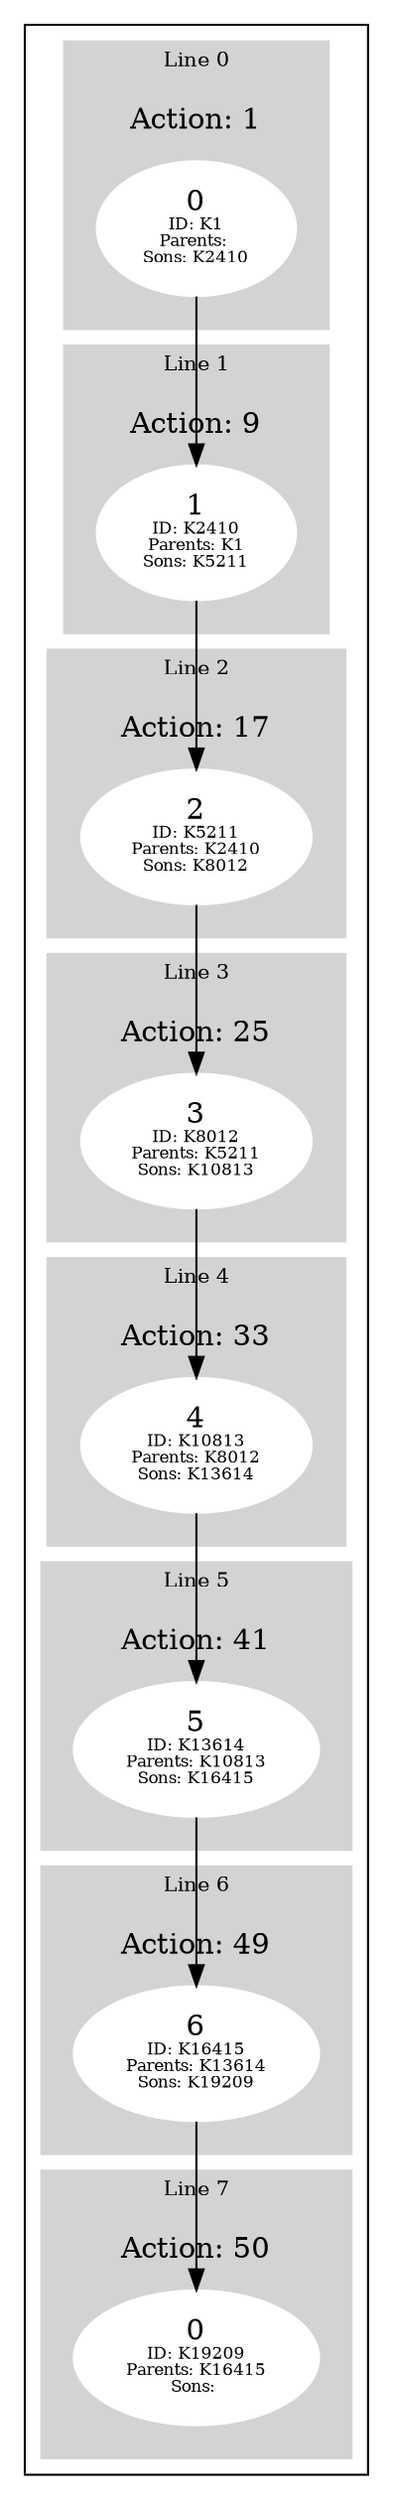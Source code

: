 digraph G {
subgraph cluster_info {
        subgraph cluster_0 {
        style=filled;
        color=lightgrey;
        node [style=filled,color=white];
        subgraph cluster_act_1 {
label = "Action: 1"step_K1 [  label=<0<BR /><FONT POINT-SIZE="8">ID: K1</FONT><BR /><FONT POINT-SIZE="8">Parents: </FONT><BR /><FONT POINT-SIZE="8">Sons: K2410</FONT>>]
}

        fontsize="10"
        label = "Line 0";
        }

        subgraph cluster_4 {
        style=filled;
        color=lightgrey;
        node [style=filled,color=white];
        subgraph cluster_act_33 {
label = "Action: 33"step_K10813 [  label=<4<BR /><FONT POINT-SIZE="8">ID: K10813</FONT><BR /><FONT POINT-SIZE="8">Parents: K8012</FONT><BR /><FONT POINT-SIZE="8">Sons: K13614</FONT>>]
}

        fontsize="10"
        label = "Line 4";
        }

        subgraph cluster_7 {
        style=filled;
        color=lightgrey;
        node [style=filled,color=white];
        subgraph cluster_act_50 {
label = "Action: 50"step_K19209 [  label=<0<BR /><FONT POINT-SIZE="8">ID: K19209</FONT><BR /><FONT POINT-SIZE="8">Parents: K16415</FONT><BR /><FONT POINT-SIZE="8">Sons: </FONT>>]
}

        fontsize="10"
        label = "Line 7";
        }

        subgraph cluster_2 {
        style=filled;
        color=lightgrey;
        node [style=filled,color=white];
        subgraph cluster_act_17 {
label = "Action: 17"step_K5211 [  label=<2<BR /><FONT POINT-SIZE="8">ID: K5211</FONT><BR /><FONT POINT-SIZE="8">Parents: K2410</FONT><BR /><FONT POINT-SIZE="8">Sons: K8012</FONT>>]
}

        fontsize="10"
        label = "Line 2";
        }

        subgraph cluster_3 {
        style=filled;
        color=lightgrey;
        node [style=filled,color=white];
        subgraph cluster_act_25 {
label = "Action: 25"step_K8012 [  label=<3<BR /><FONT POINT-SIZE="8">ID: K8012</FONT><BR /><FONT POINT-SIZE="8">Parents: K5211</FONT><BR /><FONT POINT-SIZE="8">Sons: K10813</FONT>>]
}

        fontsize="10"
        label = "Line 3";
        }

        subgraph cluster_5 {
        style=filled;
        color=lightgrey;
        node [style=filled,color=white];
        subgraph cluster_act_41 {
label = "Action: 41"step_K13614 [  label=<5<BR /><FONT POINT-SIZE="8">ID: K13614</FONT><BR /><FONT POINT-SIZE="8">Parents: K10813</FONT><BR /><FONT POINT-SIZE="8">Sons: K16415</FONT>>]
}

        fontsize="10"
        label = "Line 5";
        }

        subgraph cluster_6 {
        style=filled;
        color=lightgrey;
        node [style=filled,color=white];
        subgraph cluster_act_49 {
label = "Action: 49"step_K16415 [  label=<6<BR /><FONT POINT-SIZE="8">ID: K16415</FONT><BR /><FONT POINT-SIZE="8">Parents: K13614</FONT><BR /><FONT POINT-SIZE="8">Sons: K19209</FONT>>]
}

        fontsize="10"
        label = "Line 6";
        }

        subgraph cluster_1 {
        style=filled;
        color=lightgrey;
        node [style=filled,color=white];
        subgraph cluster_act_9 {
label = "Action: 9"step_K2410 [  label=<1<BR /><FONT POINT-SIZE="8">ID: K2410</FONT><BR /><FONT POINT-SIZE="8">Parents: K1</FONT><BR /><FONT POINT-SIZE="8">Sons: K5211</FONT>>]
}

        fontsize="10"
        label = "Line 1";
        }
step_K1 -> step_K2410; 
step_K13614 -> step_K16415; 
step_K8012 -> step_K10813; 
step_K5211 -> step_K8012; 
step_K16415 -> step_K19209; 
step_K10813 -> step_K13614; 
step_K2410 -> step_K5211; 
}}